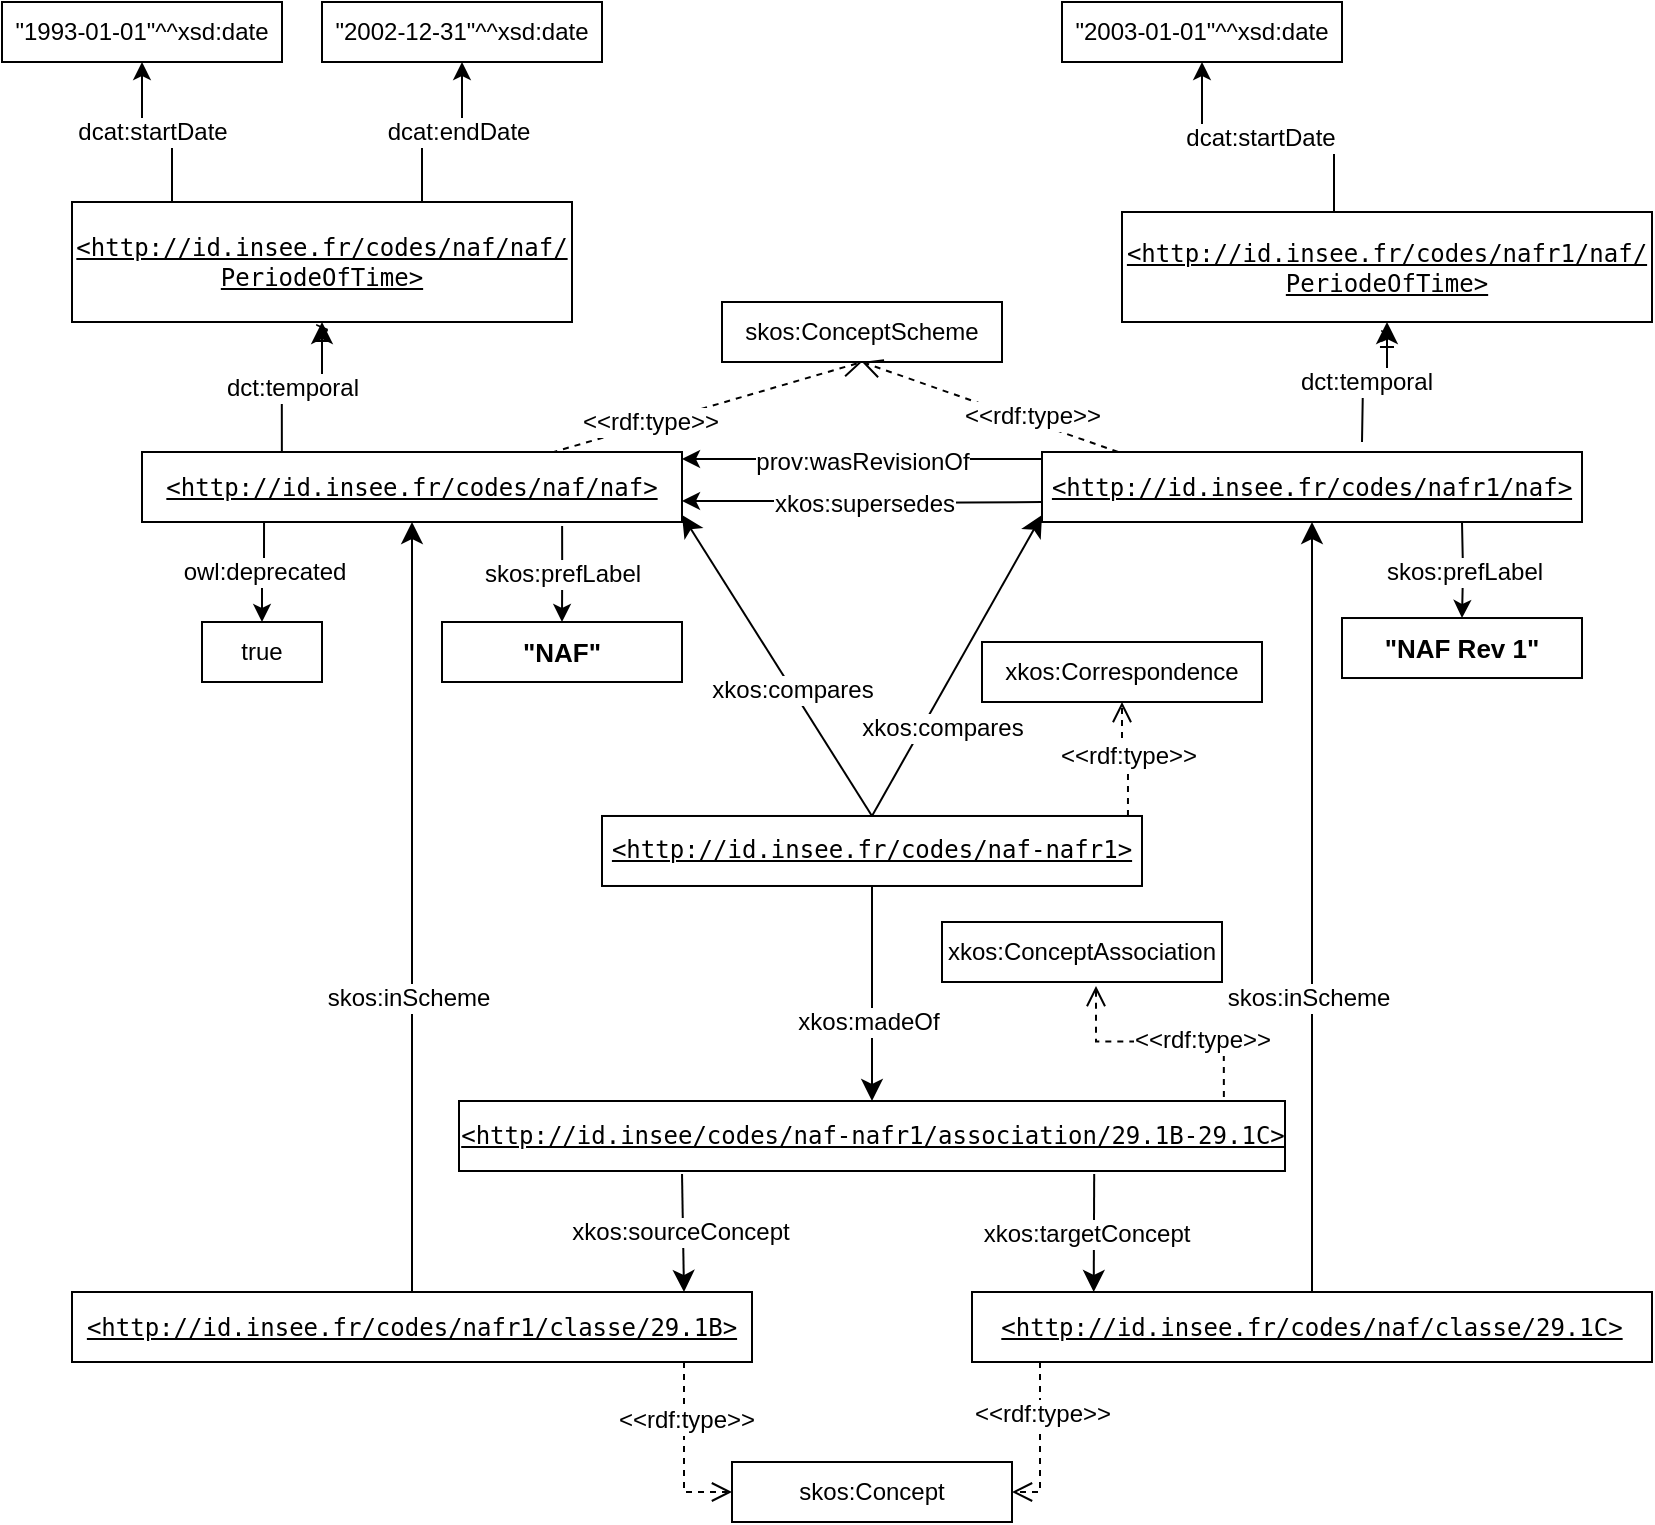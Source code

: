 <mxfile version="16.6.4" type="github" pages="2">
  <diagram id="9ppDih5YOD3AmxmbfwJo" name="Diagram V2">
    <mxGraphModel dx="868" dy="508" grid="1" gridSize="10" guides="1" tooltips="1" connect="1" arrows="1" fold="1" page="1" pageScale="1" pageWidth="827" pageHeight="1169" math="0" shadow="0">
      <root>
        <mxCell id="lcjq12P4D_69llkglYpq-0" />
        <mxCell id="lcjq12P4D_69llkglYpq-1" parent="lcjq12P4D_69llkglYpq-0" />
        <mxCell id="OuQdZZEHFQQSed1AEhN--0" value="" style="endArrow=open;html=1;fontColor=#000099;endFill=0;dashed=1;entryX=0.5;entryY=1;entryDx=0;entryDy=0;endSize=8;exitX=0.737;exitY=0.057;exitDx=0;exitDy=0;rounded=0;exitPerimeter=0;" parent="lcjq12P4D_69llkglYpq-1" source="OuQdZZEHFQQSed1AEhN--3" target="OuQdZZEHFQQSed1AEhN--2" edge="1">
          <mxGeometry width="50" height="50" relative="1" as="geometry">
            <mxPoint x="140" y="230" as="sourcePoint" />
            <mxPoint x="13.0" y="160" as="targetPoint" />
          </mxGeometry>
        </mxCell>
        <mxCell id="OuQdZZEHFQQSed1AEhN--1" value="&amp;lt;&amp;lt;rdf:type&amp;gt;&amp;gt;" style="text;html=1;align=center;verticalAlign=middle;resizable=0;points=[];fontColor=#000000;labelBackgroundColor=#ffffff;" parent="OuQdZZEHFQQSed1AEhN--0" vertex="1" connectable="0">
          <mxGeometry x="-0.328" relative="1" as="geometry">
            <mxPoint x="1" y="-1" as="offset" />
          </mxGeometry>
        </mxCell>
        <mxCell id="OuQdZZEHFQQSed1AEhN--2" value="skos:ConceptScheme" style="rounded=0;whiteSpace=wrap;html=1;snapToPoint=1;points=[[0.1,0],[0.2,0],[0.3,0],[0.4,0],[0.5,0],[0.6,0],[0.7,0],[0.8,0],[0.9,0],[0,0.1],[0,0.3],[0,0.5],[0,0.7],[0,0.9],[0.1,1],[0.2,1],[0.3,1],[0.4,1],[0.5,1],[0.6,1],[0.7,1],[0.8,1],[0.9,1],[1,0.1],[1,0.3],[1,0.5],[1,0.7],[1,0.9]];" parent="lcjq12P4D_69llkglYpq-1" vertex="1">
          <mxGeometry x="380" y="150" width="140" height="30" as="geometry" />
        </mxCell>
        <mxCell id="OuQdZZEHFQQSed1AEhN--3" value="&lt;pre class=&quot;nohighlight&quot;&gt;&lt;u&gt;&amp;lt;http://id.insee.fr/codes/naf/naf&amp;gt;&lt;/u&gt;&lt;/pre&gt;" style="rounded=0;whiteSpace=wrap;html=1;snapToPoint=1;points=[[0.1,0],[0.2,0],[0.3,0],[0.4,0],[0.5,0],[0.6,0],[0.7,0],[0.8,0],[0.9,0],[0,0.1],[0,0.3],[0,0.5],[0,0.7],[0,0.9],[0.1,1],[0.2,1],[0.3,1],[0.4,1],[0.5,1],[0.6,1],[0.7,1],[0.8,1],[0.9,1],[1,0.1],[1,0.3],[1,0.5],[1,0.7],[1,0.9]];" parent="lcjq12P4D_69llkglYpq-1" vertex="1">
          <mxGeometry x="90" y="225" width="270" height="35" as="geometry" />
        </mxCell>
        <mxCell id="OuQdZZEHFQQSed1AEhN--15" value="" style="endArrow=open;html=1;fontColor=#000099;endFill=0;dashed=1;entryX=0.5;entryY=1;entryDx=0;entryDy=0;endSize=8;exitX=0.141;exitY=0;exitDx=0;exitDy=0;rounded=0;exitPerimeter=0;" parent="lcjq12P4D_69llkglYpq-1" source="OuQdZZEHFQQSed1AEhN--18" target="OuQdZZEHFQQSed1AEhN--2" edge="1">
          <mxGeometry width="50" height="50" relative="1" as="geometry">
            <mxPoint x="590" y="230" as="sourcePoint" />
            <mxPoint x="463.0" y="160" as="targetPoint" />
          </mxGeometry>
        </mxCell>
        <mxCell id="OuQdZZEHFQQSed1AEhN--16" value="&amp;lt;&amp;lt;rdf:type&amp;gt;&amp;gt;" style="text;html=1;align=center;verticalAlign=middle;resizable=0;points=[];fontColor=#000000;labelBackgroundColor=#ffffff;" parent="OuQdZZEHFQQSed1AEhN--15" vertex="1" connectable="0">
          <mxGeometry x="-0.328" relative="1" as="geometry">
            <mxPoint y="-3" as="offset" />
          </mxGeometry>
        </mxCell>
        <mxCell id="OuQdZZEHFQQSed1AEhN--19" style="edgeStyle=orthogonalEdgeStyle;rounded=0;orthogonalLoop=1;jettySize=auto;html=1;exitX=0;exitY=0.1;exitDx=0;exitDy=0;entryX=1;entryY=0.1;entryDx=0;entryDy=0;" parent="lcjq12P4D_69llkglYpq-1" source="OuQdZZEHFQQSed1AEhN--18" target="OuQdZZEHFQQSed1AEhN--3" edge="1">
          <mxGeometry relative="1" as="geometry" />
        </mxCell>
        <mxCell id="yx_qY9X_HHnGIZW6z2Pu-0" value="prov:wasRevisionOf" style="edgeLabel;html=1;align=center;verticalAlign=middle;resizable=0;points=[];fontSize=12;" parent="OuQdZZEHFQQSed1AEhN--19" vertex="1" connectable="0">
          <mxGeometry x="0.267" y="4" relative="1" as="geometry">
            <mxPoint x="24" y="-3" as="offset" />
          </mxGeometry>
        </mxCell>
        <mxCell id="OuQdZZEHFQQSed1AEhN--18" value="&lt;pre class=&quot;nohighlight&quot;&gt;&lt;u&gt;&amp;lt;http://id.insee.fr/codes/nafr1/naf&amp;gt;&lt;/u&gt;&lt;/pre&gt;" style="rounded=0;whiteSpace=wrap;html=1;snapToPoint=1;points=[[0.1,0],[0.2,0],[0.3,0],[0.4,0],[0.5,0],[0.6,0],[0.7,0],[0.8,0],[0.9,0],[0,0.1],[0,0.3],[0,0.5],[0,0.7],[0,0.9],[0.1,1],[0.2,1],[0.3,1],[0.4,1],[0.5,1],[0.6,1],[0.7,1],[0.8,1],[0.9,1],[1,0.1],[1,0.3],[1,0.5],[1,0.7],[1,0.9]];" parent="lcjq12P4D_69llkglYpq-1" vertex="1">
          <mxGeometry x="540" y="225" width="270" height="35" as="geometry" />
        </mxCell>
        <mxCell id="yx_qY9X_HHnGIZW6z2Pu-5" style="edgeStyle=orthogonalEdgeStyle;rounded=0;orthogonalLoop=1;jettySize=auto;html=1;entryX=1;entryY=0.7;entryDx=0;entryDy=0;" parent="lcjq12P4D_69llkglYpq-1" target="OuQdZZEHFQQSed1AEhN--3" edge="1">
          <mxGeometry relative="1" as="geometry">
            <mxPoint x="540" y="250" as="sourcePoint" />
            <mxPoint x="370" y="238.5" as="targetPoint" />
          </mxGeometry>
        </mxCell>
        <mxCell id="yx_qY9X_HHnGIZW6z2Pu-6" value="xkos:supersedes" style="edgeLabel;html=1;align=center;verticalAlign=middle;resizable=0;points=[];fontSize=12;" parent="yx_qY9X_HHnGIZW6z2Pu-5" vertex="1" connectable="0">
          <mxGeometry x="0.267" y="4" relative="1" as="geometry">
            <mxPoint x="24" y="-3" as="offset" />
          </mxGeometry>
        </mxCell>
        <mxCell id="7JEKa1wvSDgmxQDSXvCo-0" value="true" style="rounded=0;whiteSpace=wrap;html=1;snapToPoint=1;fontSize=12;" parent="lcjq12P4D_69llkglYpq-1" vertex="1">
          <mxGeometry x="120" y="310" width="60" height="30" as="geometry" />
        </mxCell>
        <mxCell id="7JEKa1wvSDgmxQDSXvCo-1" value="owl:deprecated" style="edgeStyle=orthogonalEdgeStyle;rounded=0;orthogonalLoop=1;jettySize=auto;html=1;fontSize=12;exitX=0.226;exitY=1;exitDx=0;exitDy=0;exitPerimeter=0;" parent="lcjq12P4D_69llkglYpq-1" source="OuQdZZEHFQQSed1AEhN--3" target="7JEKa1wvSDgmxQDSXvCo-0" edge="1">
          <mxGeometry relative="1" as="geometry">
            <mxPoint x="150" y="260" as="sourcePoint" />
          </mxGeometry>
        </mxCell>
        <mxCell id="ISzdMpIGYW4XXX3_IUKI-1" value="&lt;br&gt;&lt;pre class=&quot;nohighlight&quot;&gt;&lt;u&gt;&amp;lt;http://id.insee.fr/codes/naf/naf/&lt;br&gt;PeriodeOfTime&amp;gt;&lt;/u&gt;&lt;/pre&gt;&lt;u&gt;&amp;gt;&lt;/u&gt;" style="rounded=0;whiteSpace=wrap;html=1;snapToPoint=1;points=[[0.1,0],[0.2,0],[0.3,0],[0.4,0],[0.5,0],[0.6,0],[0.7,0],[0.8,0],[0.9,0],[0,0.1],[0,0.3],[0,0.5],[0,0.7],[0,0.9],[0.1,1],[0.2,1],[0.3,1],[0.4,1],[0.5,1],[0.6,1],[0.7,1],[0.8,1],[0.9,1],[1,0.1],[1,0.3],[1,0.5],[1,0.7],[1,0.9]];fontSize=12;" parent="lcjq12P4D_69llkglYpq-1" vertex="1">
          <mxGeometry x="55" y="100" width="250" height="60" as="geometry" />
        </mxCell>
        <mxCell id="ISzdMpIGYW4XXX3_IUKI-2" value="" style="endArrow=classic;html=1;entryX=0.5;entryY=1;entryDx=0;entryDy=0;endSize=8;rounded=0;fontSize=12;edgeStyle=orthogonalEdgeStyle;exitX=0.259;exitY=0;exitDx=0;exitDy=0;exitPerimeter=0;" parent="lcjq12P4D_69llkglYpq-1" source="OuQdZZEHFQQSed1AEhN--3" target="ISzdMpIGYW4XXX3_IUKI-1" edge="1">
          <mxGeometry width="50" height="50" relative="1" as="geometry">
            <mxPoint x="160" y="230" as="sourcePoint" />
            <mxPoint x="480" y="445" as="targetPoint" />
          </mxGeometry>
        </mxCell>
        <mxCell id="ISzdMpIGYW4XXX3_IUKI-3" value="dct:temporal" style="text;html=1;align=center;verticalAlign=middle;resizable=0;points=[];labelBackgroundColor=#ffffff;fontSize=12;" parent="ISzdMpIGYW4XXX3_IUKI-2" vertex="1" connectable="0">
          <mxGeometry x="-0.127" relative="1" as="geometry">
            <mxPoint as="offset" />
          </mxGeometry>
        </mxCell>
        <mxCell id="ISzdMpIGYW4XXX3_IUKI-6" value="&quot;1993-01-01&quot;^^xsd:date" style="rounded=0;whiteSpace=wrap;html=1;snapToPoint=1;fontSize=12;" parent="lcjq12P4D_69llkglYpq-1" vertex="1">
          <mxGeometry x="20" width="140" height="30" as="geometry" />
        </mxCell>
        <mxCell id="ISzdMpIGYW4XXX3_IUKI-7" value="dcat:startDate" style="edgeStyle=orthogonalEdgeStyle;rounded=0;orthogonalLoop=1;jettySize=auto;html=1;exitX=0.2;exitY=0;exitDx=0;exitDy=0;fontSize=12;" parent="lcjq12P4D_69llkglYpq-1" source="ISzdMpIGYW4XXX3_IUKI-1" target="ISzdMpIGYW4XXX3_IUKI-6" edge="1">
          <mxGeometry x="0.064" relative="1" as="geometry">
            <mxPoint as="offset" />
          </mxGeometry>
        </mxCell>
        <mxCell id="YfpkQbYx1Hv9M5nSTWcQ-0" value="dcat:endDate" style="edgeStyle=orthogonalEdgeStyle;rounded=0;orthogonalLoop=1;jettySize=auto;html=1;exitX=0.7;exitY=0;exitDx=0;exitDy=0;fontSize=12;entryX=0.5;entryY=1;entryDx=0;entryDy=0;" parent="lcjq12P4D_69llkglYpq-1" source="ISzdMpIGYW4XXX3_IUKI-1" target="YfpkQbYx1Hv9M5nSTWcQ-1" edge="1">
          <mxGeometry x="0.167" relative="1" as="geometry">
            <mxPoint x="140" y="150" as="sourcePoint" />
            <mxPoint x="260" y="90" as="targetPoint" />
            <mxPoint as="offset" />
          </mxGeometry>
        </mxCell>
        <mxCell id="YfpkQbYx1Hv9M5nSTWcQ-1" value="&quot;2002-12-31&quot;^^xsd:date" style="rounded=0;whiteSpace=wrap;html=1;snapToPoint=1;fontSize=12;" parent="lcjq12P4D_69llkglYpq-1" vertex="1">
          <mxGeometry x="180" width="140" height="30" as="geometry" />
        </mxCell>
        <mxCell id="vST9lmtxhEGWdHNGVFOp-0" value="" style="endArrow=classic;html=1;endSize=8;rounded=0;fontSize=12;edgeStyle=orthogonalEdgeStyle;entryX=0.5;entryY=1;entryDx=0;entryDy=0;" parent="lcjq12P4D_69llkglYpq-1" target="vST9lmtxhEGWdHNGVFOp-2" edge="1">
          <mxGeometry width="50" height="50" relative="1" as="geometry">
            <mxPoint x="700" y="220" as="sourcePoint" />
            <mxPoint x="621" y="90" as="targetPoint" />
          </mxGeometry>
        </mxCell>
        <mxCell id="vST9lmtxhEGWdHNGVFOp-1" value="dct:temporal" style="text;html=1;align=center;verticalAlign=middle;resizable=0;points=[];labelBackgroundColor=#ffffff;fontSize=12;" parent="vST9lmtxhEGWdHNGVFOp-0" vertex="1" connectable="0">
          <mxGeometry x="-0.127" relative="1" as="geometry">
            <mxPoint as="offset" />
          </mxGeometry>
        </mxCell>
        <mxCell id="vST9lmtxhEGWdHNGVFOp-2" value="&lt;br&gt;&lt;pre class=&quot;nohighlight&quot;&gt;&lt;u&gt;&amp;lt;http://id.insee.fr/codes/nafr1/naf/&lt;br&gt;PeriodeOfTime&amp;gt;&lt;/u&gt;&lt;/pre&gt;&lt;u&gt;&amp;gt;&lt;/u&gt;" style="rounded=0;whiteSpace=wrap;html=1;snapToPoint=1;points=[[0.1,0],[0.2,0],[0.3,0],[0.4,0],[0.5,0],[0.6,0],[0.7,0],[0.8,0],[0.9,0],[0,0.1],[0,0.3],[0,0.5],[0,0.7],[0,0.9],[0.1,1],[0.2,1],[0.3,1],[0.4,1],[0.5,1],[0.6,1],[0.7,1],[0.8,1],[0.9,1],[1,0.1],[1,0.3],[1,0.5],[1,0.7],[1,0.9]];fontSize=12;" parent="lcjq12P4D_69llkglYpq-1" vertex="1">
          <mxGeometry x="580" y="105" width="265" height="55" as="geometry" />
        </mxCell>
        <mxCell id="vST9lmtxhEGWdHNGVFOp-4" value="&quot;2003-01-01&quot;^^xsd:date" style="rounded=0;whiteSpace=wrap;html=1;snapToPoint=1;fontSize=12;" parent="lcjq12P4D_69llkglYpq-1" vertex="1">
          <mxGeometry x="550" width="140" height="30" as="geometry" />
        </mxCell>
        <mxCell id="vST9lmtxhEGWdHNGVFOp-5" value="dcat:startDate" style="edgeStyle=orthogonalEdgeStyle;rounded=0;orthogonalLoop=1;jettySize=auto;html=1;exitX=0.4;exitY=0;exitDx=0;exitDy=0;fontSize=12;" parent="lcjq12P4D_69llkglYpq-1" source="vST9lmtxhEGWdHNGVFOp-2" target="vST9lmtxhEGWdHNGVFOp-4" edge="1">
          <mxGeometry x="0.064" relative="1" as="geometry">
            <mxPoint x="590" y="110" as="sourcePoint" />
            <mxPoint as="offset" />
          </mxGeometry>
        </mxCell>
        <mxCell id="vST9lmtxhEGWdHNGVFOp-6" value="&lt;font style=&quot;font-size: 13px&quot;&gt;&lt;b&gt;&quot;NAF&quot;&lt;/b&gt;&lt;/font&gt;" style="rounded=0;whiteSpace=wrap;html=1;snapToPoint=1;fontSize=12;" parent="lcjq12P4D_69llkglYpq-1" vertex="1">
          <mxGeometry x="240" y="310" width="120" height="30" as="geometry" />
        </mxCell>
        <mxCell id="vST9lmtxhEGWdHNGVFOp-7" value="skos:prefLabel" style="edgeStyle=orthogonalEdgeStyle;rounded=0;orthogonalLoop=1;jettySize=auto;html=1;fontSize=12;exitX=0.778;exitY=1.057;exitDx=0;exitDy=0;exitPerimeter=0;" parent="lcjq12P4D_69llkglYpq-1" source="OuQdZZEHFQQSed1AEhN--3" target="vST9lmtxhEGWdHNGVFOp-6" edge="1">
          <mxGeometry relative="1" as="geometry">
            <mxPoint x="300" y="260" as="sourcePoint" />
          </mxGeometry>
        </mxCell>
        <mxCell id="vST9lmtxhEGWdHNGVFOp-8" value="&lt;font style=&quot;font-size: 13px&quot;&gt;&lt;b&gt;&quot;NAF Rev 1&quot;&lt;/b&gt;&lt;/font&gt;" style="rounded=0;whiteSpace=wrap;html=1;snapToPoint=1;fontSize=12;" parent="lcjq12P4D_69llkglYpq-1" vertex="1">
          <mxGeometry x="690" y="308.01" width="120" height="30" as="geometry" />
        </mxCell>
        <mxCell id="vST9lmtxhEGWdHNGVFOp-9" value="skos:prefLabel" style="edgeStyle=orthogonalEdgeStyle;rounded=0;orthogonalLoop=1;jettySize=auto;html=1;fontSize=12;" parent="lcjq12P4D_69llkglYpq-1" target="vST9lmtxhEGWdHNGVFOp-8" edge="1">
          <mxGeometry relative="1" as="geometry">
            <mxPoint x="750" y="260" as="sourcePoint" />
          </mxGeometry>
        </mxCell>
        <mxCell id="NIlG323Xyj8o4IyE_6QM-0" value="&lt;pre class=&quot;nohighlight&quot;&gt;&lt;u&gt;&amp;lt;http://id.insee.fr/codes/naf-nafr1&amp;gt;&lt;/u&gt;&lt;/pre&gt;" style="rounded=0;whiteSpace=wrap;html=1;snapToPoint=1;points=[[0.1,0],[0.2,0],[0.3,0],[0.4,0],[0.5,0],[0.6,0],[0.7,0],[0.8,0],[0.9,0],[0,0.1],[0,0.3],[0,0.5],[0,0.7],[0,0.9],[0.1,1],[0.2,1],[0.3,1],[0.4,1],[0.5,1],[0.6,1],[0.7,1],[0.8,1],[0.9,1],[1,0.1],[1,0.3],[1,0.5],[1,0.7],[1,0.9]];" parent="lcjq12P4D_69llkglYpq-1" vertex="1">
          <mxGeometry x="320" y="406.99" width="270" height="35" as="geometry" />
        </mxCell>
        <mxCell id="9NP3h25YaKEncPSyTTvU-2" value="" style="endArrow=classic;html=1;exitX=0.5;exitY=0;exitDx=0;exitDy=0;entryX=1;entryY=0.9;entryDx=0;entryDy=0;endSize=8;rounded=0;fontSize=12;" parent="lcjq12P4D_69llkglYpq-1" source="NIlG323Xyj8o4IyE_6QM-0" target="OuQdZZEHFQQSed1AEhN--3" edge="1">
          <mxGeometry width="50" height="50" relative="1" as="geometry">
            <mxPoint x="323.0" y="615" as="sourcePoint" />
            <mxPoint x="520" y="615" as="targetPoint" />
          </mxGeometry>
        </mxCell>
        <mxCell id="9NP3h25YaKEncPSyTTvU-3" value="xkos:compares" style="text;html=1;align=center;verticalAlign=middle;resizable=0;points=[];labelBackgroundColor=#ffffff;fontSize=12;" parent="9NP3h25YaKEncPSyTTvU-2" vertex="1" connectable="0">
          <mxGeometry x="-0.127" relative="1" as="geometry">
            <mxPoint x="1" y="2" as="offset" />
          </mxGeometry>
        </mxCell>
        <mxCell id="9NP3h25YaKEncPSyTTvU-4" value="" style="endArrow=classic;html=1;exitX=0.5;exitY=0;exitDx=0;exitDy=0;entryX=0;entryY=0.9;entryDx=0;entryDy=0;endSize=8;rounded=0;fontSize=12;" parent="lcjq12P4D_69llkglYpq-1" source="NIlG323Xyj8o4IyE_6QM-0" target="OuQdZZEHFQQSed1AEhN--18" edge="1">
          <mxGeometry width="50" height="50" relative="1" as="geometry">
            <mxPoint x="465" y="430" as="sourcePoint" />
            <mxPoint x="370" y="266.5" as="targetPoint" />
          </mxGeometry>
        </mxCell>
        <mxCell id="9NP3h25YaKEncPSyTTvU-5" value="xkos:compares" style="text;html=1;align=center;verticalAlign=middle;resizable=0;points=[];labelBackgroundColor=#ffffff;fontSize=12;" parent="9NP3h25YaKEncPSyTTvU-4" vertex="1" connectable="0">
          <mxGeometry x="-0.127" relative="1" as="geometry">
            <mxPoint x="-2" y="21" as="offset" />
          </mxGeometry>
        </mxCell>
        <mxCell id="9NP3h25YaKEncPSyTTvU-6" value="&lt;pre class=&quot;nohighlight&quot;&gt;&lt;u&gt;&amp;lt;http://id.insee.fr/codes/nafr1/classe/29.1B&amp;gt;&lt;/u&gt;&lt;/pre&gt;" style="rounded=0;whiteSpace=wrap;html=1;snapToPoint=1;points=[[0.1,0],[0.2,0],[0.3,0],[0.4,0],[0.5,0],[0.6,0],[0.7,0],[0.8,0],[0.9,0],[0,0.1],[0,0.3],[0,0.5],[0,0.7],[0,0.9],[0.1,1],[0.2,1],[0.3,1],[0.4,1],[0.5,1],[0.6,1],[0.7,1],[0.8,1],[0.9,1],[1,0.1],[1,0.3],[1,0.5],[1,0.7],[1,0.9]];" parent="lcjq12P4D_69llkglYpq-1" vertex="1">
          <mxGeometry x="55" y="645" width="340" height="35" as="geometry" />
        </mxCell>
        <mxCell id="9NP3h25YaKEncPSyTTvU-7" value="&lt;pre class=&quot;nohighlight&quot;&gt;&lt;u&gt;&amp;lt;http://id.insee.fr/codes/naf/classe/29.1C&amp;gt;&lt;/u&gt;&lt;/pre&gt;" style="rounded=0;whiteSpace=wrap;html=1;snapToPoint=1;points=[[0.1,0],[0.2,0],[0.3,0],[0.4,0],[0.5,0],[0.6,0],[0.7,0],[0.8,0],[0.9,0],[0,0.1],[0,0.3],[0,0.5],[0,0.7],[0,0.9],[0.1,1],[0.2,1],[0.3,1],[0.4,1],[0.5,1],[0.6,1],[0.7,1],[0.8,1],[0.9,1],[1,0.1],[1,0.3],[1,0.5],[1,0.7],[1,0.9]];" parent="lcjq12P4D_69llkglYpq-1" vertex="1">
          <mxGeometry x="505" y="645" width="340" height="35" as="geometry" />
        </mxCell>
        <mxCell id="9NP3h25YaKEncPSyTTvU-8" value="" style="endArrow=classic;html=1;exitX=0.5;exitY=0;exitDx=0;exitDy=0;entryX=0.5;entryY=1;entryDx=0;entryDy=0;endSize=8;rounded=0;fontSize=12;" parent="lcjq12P4D_69llkglYpq-1" source="9NP3h25YaKEncPSyTTvU-6" target="OuQdZZEHFQQSed1AEhN--3" edge="1">
          <mxGeometry width="50" height="50" relative="1" as="geometry">
            <mxPoint x="465" y="430" as="sourcePoint" />
            <mxPoint x="550" y="266.5" as="targetPoint" />
          </mxGeometry>
        </mxCell>
        <mxCell id="9NP3h25YaKEncPSyTTvU-9" value="skos:inScheme" style="text;html=1;align=center;verticalAlign=middle;resizable=0;points=[];labelBackgroundColor=#ffffff;fontSize=12;" parent="9NP3h25YaKEncPSyTTvU-8" vertex="1" connectable="0">
          <mxGeometry x="-0.127" relative="1" as="geometry">
            <mxPoint x="-2" y="21" as="offset" />
          </mxGeometry>
        </mxCell>
        <mxCell id="9NP3h25YaKEncPSyTTvU-10" value="" style="endArrow=classic;html=1;exitX=0.5;exitY=0;exitDx=0;exitDy=0;endSize=8;rounded=0;fontSize=12;" parent="lcjq12P4D_69llkglYpq-1" source="9NP3h25YaKEncPSyTTvU-7" target="OuQdZZEHFQQSed1AEhN--18" edge="1">
          <mxGeometry width="50" height="50" relative="1" as="geometry">
            <mxPoint x="235" y="590" as="sourcePoint" />
            <mxPoint x="235" y="270" as="targetPoint" />
          </mxGeometry>
        </mxCell>
        <mxCell id="9NP3h25YaKEncPSyTTvU-11" value="skos:inScheme" style="text;html=1;align=center;verticalAlign=middle;resizable=0;points=[];labelBackgroundColor=#ffffff;fontSize=12;" parent="9NP3h25YaKEncPSyTTvU-10" vertex="1" connectable="0">
          <mxGeometry x="-0.127" relative="1" as="geometry">
            <mxPoint x="-2" y="21" as="offset" />
          </mxGeometry>
        </mxCell>
        <mxCell id="9NP3h25YaKEncPSyTTvU-12" value="&lt;pre class=&quot;nohighlight&quot;&gt;&lt;u&gt;&amp;lt;http://id.insee/codes/naf-nafr1/association/29.1B-29.1C&amp;gt;&lt;/u&gt;&lt;/pre&gt;" style="rounded=0;whiteSpace=wrap;html=1;snapToPoint=1;points=[[0.1,0],[0.2,0],[0.3,0],[0.4,0],[0.5,0],[0.6,0],[0.7,0],[0.8,0],[0.9,0],[0,0.1],[0,0.3],[0,0.5],[0,0.7],[0,0.9],[0.1,1],[0.2,1],[0.3,1],[0.4,1],[0.5,1],[0.6,1],[0.7,1],[0.8,1],[0.9,1],[1,0.1],[1,0.3],[1,0.5],[1,0.7],[1,0.9]];" parent="lcjq12P4D_69llkglYpq-1" vertex="1">
          <mxGeometry x="248.5" y="549.5" width="413" height="35" as="geometry" />
        </mxCell>
        <mxCell id="9NP3h25YaKEncPSyTTvU-13" value="" style="endArrow=open;html=1;fontColor=#000099;endFill=0;dashed=1;entryX=0.5;entryY=1;entryDx=0;entryDy=0;endSize=8;rounded=0;edgeStyle=orthogonalEdgeStyle;exitX=0.974;exitY=0;exitDx=0;exitDy=0;exitPerimeter=0;" parent="lcjq12P4D_69llkglYpq-1" source="NIlG323Xyj8o4IyE_6QM-0" target="9NP3h25YaKEncPSyTTvU-15" edge="1">
          <mxGeometry width="50" height="50" relative="1" as="geometry">
            <mxPoint x="580" y="420" as="sourcePoint" />
            <mxPoint x="303.0" y="353.01" as="targetPoint" />
          </mxGeometry>
        </mxCell>
        <mxCell id="9NP3h25YaKEncPSyTTvU-14" value="&amp;lt;&amp;lt;rdf:type&amp;gt;&amp;gt;" style="text;html=1;align=center;verticalAlign=middle;resizable=0;points=[];fontColor=#000000;labelBackgroundColor=#ffffff;" parent="9NP3h25YaKEncPSyTTvU-13" vertex="1" connectable="0">
          <mxGeometry x="-0.328" relative="1" as="geometry">
            <mxPoint y="-10" as="offset" />
          </mxGeometry>
        </mxCell>
        <mxCell id="9NP3h25YaKEncPSyTTvU-15" value="xkos:Correspondence" style="rounded=0;whiteSpace=wrap;html=1;snapToPoint=1;points=[[0.1,0],[0.2,0],[0.3,0],[0.4,0],[0.5,0],[0.6,0],[0.7,0],[0.8,0],[0.9,0],[0,0.1],[0,0.3],[0,0.5],[0,0.7],[0,0.9],[0.1,1],[0.2,1],[0.3,1],[0.4,1],[0.5,1],[0.6,1],[0.7,1],[0.8,1],[0.9,1],[1,0.1],[1,0.3],[1,0.5],[1,0.7],[1,0.9]];" parent="lcjq12P4D_69llkglYpq-1" vertex="1">
          <mxGeometry x="510" y="320" width="140" height="30" as="geometry" />
        </mxCell>
        <mxCell id="9NP3h25YaKEncPSyTTvU-16" value="xkos:ConceptAssociation" style="rounded=0;whiteSpace=wrap;html=1;snapToPoint=1;points=[[0.1,0],[0.2,0],[0.3,0],[0.4,0],[0.5,0],[0.6,0],[0.7,0],[0.8,0],[0.9,0],[0,0.1],[0,0.3],[0,0.5],[0,0.7],[0,0.9],[0.1,1],[0.2,1],[0.3,1],[0.4,1],[0.5,1],[0.6,1],[0.7,1],[0.8,1],[0.9,1],[1,0.1],[1,0.3],[1,0.5],[1,0.7],[1,0.9]];" parent="lcjq12P4D_69llkglYpq-1" vertex="1">
          <mxGeometry x="490" y="460" width="140" height="30" as="geometry" />
        </mxCell>
        <mxCell id="9NP3h25YaKEncPSyTTvU-17" value="" style="endArrow=open;html=1;fontColor=#000099;endFill=0;dashed=1;entryX=0.55;entryY=1.067;entryDx=0;entryDy=0;endSize=8;rounded=0;edgeStyle=orthogonalEdgeStyle;exitX=0.926;exitY=-0.057;exitDx=0;exitDy=0;exitPerimeter=0;entryPerimeter=0;" parent="lcjq12P4D_69llkglYpq-1" source="9NP3h25YaKEncPSyTTvU-12" target="9NP3h25YaKEncPSyTTvU-16" edge="1">
          <mxGeometry width="50" height="50" relative="1" as="geometry">
            <mxPoint x="590" y="430" as="sourcePoint" />
            <mxPoint x="590" y="383.01" as="targetPoint" />
          </mxGeometry>
        </mxCell>
        <mxCell id="9NP3h25YaKEncPSyTTvU-18" value="&amp;lt;&amp;lt;rdf:type&amp;gt;&amp;gt;" style="text;html=1;align=center;verticalAlign=middle;resizable=0;points=[];fontColor=#000000;labelBackgroundColor=#ffffff;" parent="9NP3h25YaKEncPSyTTvU-17" vertex="1" connectable="0">
          <mxGeometry x="-0.328" relative="1" as="geometry">
            <mxPoint x="1" y="-1" as="offset" />
          </mxGeometry>
        </mxCell>
        <mxCell id="9NP3h25YaKEncPSyTTvU-19" value="" style="endArrow=classic;html=1;exitX=0.5;exitY=1;exitDx=0;exitDy=0;entryX=0.5;entryY=0;entryDx=0;entryDy=0;endSize=8;rounded=0;fontSize=12;" parent="lcjq12P4D_69llkglYpq-1" source="NIlG323Xyj8o4IyE_6QM-0" target="9NP3h25YaKEncPSyTTvU-12" edge="1">
          <mxGeometry width="50" height="50" relative="1" as="geometry">
            <mxPoint x="465" y="416.99" as="sourcePoint" />
            <mxPoint x="550" y="266.5" as="targetPoint" />
          </mxGeometry>
        </mxCell>
        <mxCell id="9NP3h25YaKEncPSyTTvU-20" value="xkos:madeOf" style="text;html=1;align=center;verticalAlign=middle;resizable=0;points=[];labelBackgroundColor=#ffffff;fontSize=12;" parent="9NP3h25YaKEncPSyTTvU-19" vertex="1" connectable="0">
          <mxGeometry x="-0.127" relative="1" as="geometry">
            <mxPoint x="-2" y="21" as="offset" />
          </mxGeometry>
        </mxCell>
        <mxCell id="9NP3h25YaKEncPSyTTvU-21" value="" style="endArrow=classic;html=1;entryX=0.9;entryY=0;entryDx=0;entryDy=0;endSize=8;rounded=0;fontSize=12;exitX=0.27;exitY=1.043;exitDx=0;exitDy=0;exitPerimeter=0;" parent="lcjq12P4D_69llkglYpq-1" source="9NP3h25YaKEncPSyTTvU-12" target="9NP3h25YaKEncPSyTTvU-6" edge="1">
          <mxGeometry width="50" height="50" relative="1" as="geometry">
            <mxPoint x="450" y="630" as="sourcePoint" />
            <mxPoint x="465" y="550" as="targetPoint" />
          </mxGeometry>
        </mxCell>
        <mxCell id="9NP3h25YaKEncPSyTTvU-22" value="xkos:sourceConcept" style="text;html=1;align=center;verticalAlign=middle;resizable=0;points=[];labelBackgroundColor=#ffffff;fontSize=12;" parent="9NP3h25YaKEncPSyTTvU-21" vertex="1" connectable="0">
          <mxGeometry x="-0.127" relative="1" as="geometry">
            <mxPoint x="-2" y="3" as="offset" />
          </mxGeometry>
        </mxCell>
        <mxCell id="9NP3h25YaKEncPSyTTvU-23" value="" style="endArrow=classic;html=1;entryX=0.179;entryY=0;entryDx=0;entryDy=0;endSize=8;rounded=0;fontSize=12;entryPerimeter=0;exitX=0.769;exitY=1.043;exitDx=0;exitDy=0;exitPerimeter=0;" parent="lcjq12P4D_69llkglYpq-1" source="9NP3h25YaKEncPSyTTvU-12" target="9NP3h25YaKEncPSyTTvU-7" edge="1">
          <mxGeometry width="50" height="50" relative="1" as="geometry">
            <mxPoint x="630" y="610" as="sourcePoint" />
            <mxPoint x="405" y="658.5" as="targetPoint" />
          </mxGeometry>
        </mxCell>
        <mxCell id="9NP3h25YaKEncPSyTTvU-24" value="xkos:targetConcept" style="text;html=1;align=center;verticalAlign=middle;resizable=0;points=[];labelBackgroundColor=#ffffff;fontSize=12;" parent="9NP3h25YaKEncPSyTTvU-23" vertex="1" connectable="0">
          <mxGeometry x="-0.127" relative="1" as="geometry">
            <mxPoint x="-4" y="4" as="offset" />
          </mxGeometry>
        </mxCell>
        <mxCell id="9NP3h25YaKEncPSyTTvU-25" value="skos:Concept" style="rounded=0;whiteSpace=wrap;html=1;snapToPoint=1;points=[[0.1,0],[0.2,0],[0.3,0],[0.4,0],[0.5,0],[0.6,0],[0.7,0],[0.8,0],[0.9,0],[0,0.1],[0,0.3],[0,0.5],[0,0.7],[0,0.9],[0.1,1],[0.2,1],[0.3,1],[0.4,1],[0.5,1],[0.6,1],[0.7,1],[0.8,1],[0.9,1],[1,0.1],[1,0.3],[1,0.5],[1,0.7],[1,0.9]];" parent="lcjq12P4D_69llkglYpq-1" vertex="1">
          <mxGeometry x="385" y="730" width="140" height="30" as="geometry" />
        </mxCell>
        <mxCell id="9NP3h25YaKEncPSyTTvU-26" value="" style="endArrow=open;html=1;fontColor=#000099;endFill=0;dashed=1;entryX=1;entryY=0.5;entryDx=0;entryDy=0;endSize=8;rounded=0;edgeStyle=orthogonalEdgeStyle;exitX=0.1;exitY=1;exitDx=0;exitDy=0;" parent="lcjq12P4D_69llkglYpq-1" source="9NP3h25YaKEncPSyTTvU-7" target="9NP3h25YaKEncPSyTTvU-25" edge="1">
          <mxGeometry width="50" height="50" relative="1" as="geometry">
            <mxPoint x="770.02" y="638.005" as="sourcePoint" />
            <mxPoint x="790" y="483.01" as="targetPoint" />
          </mxGeometry>
        </mxCell>
        <mxCell id="9NP3h25YaKEncPSyTTvU-27" value="&amp;lt;&amp;lt;rdf:type&amp;gt;&amp;gt;" style="text;html=1;align=center;verticalAlign=middle;resizable=0;points=[];fontColor=#000000;labelBackgroundColor=#ffffff;" parent="9NP3h25YaKEncPSyTTvU-26" vertex="1" connectable="0">
          <mxGeometry x="-0.328" relative="1" as="geometry">
            <mxPoint x="1" y="-1" as="offset" />
          </mxGeometry>
        </mxCell>
        <mxCell id="9NP3h25YaKEncPSyTTvU-28" value="" style="endArrow=open;html=1;fontColor=#000099;endFill=0;dashed=1;entryX=0;entryY=0.5;entryDx=0;entryDy=0;endSize=8;rounded=0;edgeStyle=orthogonalEdgeStyle;exitX=0.9;exitY=1;exitDx=0;exitDy=0;" parent="lcjq12P4D_69llkglYpq-1" source="9NP3h25YaKEncPSyTTvU-6" target="9NP3h25YaKEncPSyTTvU-25" edge="1">
          <mxGeometry width="50" height="50" relative="1" as="geometry">
            <mxPoint x="549" y="690" as="sourcePoint" />
            <mxPoint x="535" y="755" as="targetPoint" />
          </mxGeometry>
        </mxCell>
        <mxCell id="9NP3h25YaKEncPSyTTvU-29" value="&amp;lt;&amp;lt;rdf:type&amp;gt;&amp;gt;" style="text;html=1;align=center;verticalAlign=middle;resizable=0;points=[];fontColor=#000000;labelBackgroundColor=#ffffff;" parent="9NP3h25YaKEncPSyTTvU-28" vertex="1" connectable="0">
          <mxGeometry x="-0.328" relative="1" as="geometry">
            <mxPoint x="1" y="-1" as="offset" />
          </mxGeometry>
        </mxCell>
        <mxCell id="9NP3h25YaKEncPSyTTvU-30" style="edgeStyle=none;rounded=0;orthogonalLoop=1;jettySize=auto;html=1;entryX=0;entryY=0.5;entryDx=0;entryDy=0;fontSize=12;" parent="lcjq12P4D_69llkglYpq-1" source="9NP3h25YaKEncPSyTTvU-25" target="9NP3h25YaKEncPSyTTvU-25" edge="1">
          <mxGeometry relative="1" as="geometry" />
        </mxCell>
      </root>
    </mxGraphModel>
  </diagram>
  <diagram id="s9l3PRfO2SNe8N4DwpmN" name="diagram V1">
    <mxGraphModel dx="1282" dy="793" grid="1" gridSize="10" guides="1" tooltips="1" connect="1" arrows="1" fold="1" page="1" pageScale="1" pageWidth="827" pageHeight="1169" math="0" shadow="0">
      <root>
        <mxCell id="0" />
        <mxCell id="1" parent="0" />
        <mxCell id="UN3yc_rN2kv_XTggENPB-1" value="&lt;div&gt;skos:ConceptScheme&lt;/div&gt;" style="rounded=0;whiteSpace=wrap;html=1;fillColor=#FFCC99;horizontal=1;" parent="1" vertex="1">
          <mxGeometry x="220" y="220" width="140" height="40" as="geometry" />
        </mxCell>
        <mxCell id="UN3yc_rN2kv_XTggENPB-2" value="&lt;div&gt;skos:ConceptScheme&lt;/div&gt;" style="rounded=0;whiteSpace=wrap;html=1;fillColor=#FFCC99;horizontal=1;" parent="1" vertex="1">
          <mxGeometry x="570" y="220" width="140" height="40" as="geometry" />
        </mxCell>
        <mxCell id="UN3yc_rN2kv_XTggENPB-3" value="dct:PeriodOfTime" style="rounded=0;whiteSpace=wrap;html=1;fillColor=#FFCC99;horizontal=1;" parent="1" vertex="1">
          <mxGeometry x="570" y="100" width="140" height="40" as="geometry" />
        </mxCell>
        <mxCell id="UN3yc_rN2kv_XTggENPB-4" value="" style="endArrow=classic;html=1;entryX=0.5;entryY=1;entryDx=0;entryDy=0;exitX=0.5;exitY=0;exitDx=0;exitDy=0;" parent="1" source="UN3yc_rN2kv_XTggENPB-2" target="UN3yc_rN2kv_XTggENPB-3" edge="1">
          <mxGeometry width="50" height="50" relative="1" as="geometry">
            <mxPoint x="390" y="270" as="sourcePoint" />
            <mxPoint x="440" y="220" as="targetPoint" />
            <Array as="points">
              <mxPoint x="640" y="170" />
            </Array>
          </mxGeometry>
        </mxCell>
        <mxCell id="UN3yc_rN2kv_XTggENPB-5" value="dct:PeriodOfTime" style="rounded=0;whiteSpace=wrap;html=1;fillColor=#FFCC99;horizontal=1;" parent="1" vertex="1">
          <mxGeometry x="220" y="100" width="140" height="40" as="geometry" />
        </mxCell>
        <mxCell id="UN3yc_rN2kv_XTggENPB-6" value="" style="endArrow=classic;html=1;entryX=0.5;entryY=1;entryDx=0;entryDy=0;exitX=0.5;exitY=0;exitDx=0;exitDy=0;" parent="1" source="UN3yc_rN2kv_XTggENPB-1" target="UN3yc_rN2kv_XTggENPB-5" edge="1">
          <mxGeometry width="50" height="50" relative="1" as="geometry">
            <mxPoint x="260" y="270" as="sourcePoint" />
            <mxPoint x="310" y="220" as="targetPoint" />
          </mxGeometry>
        </mxCell>
        <mxCell id="UN3yc_rN2kv_XTggENPB-7" value="dct:temporal" style="text;html=1;strokeColor=none;fillColor=none;align=center;verticalAlign=middle;whiteSpace=wrap;rounded=0;" parent="1" vertex="1">
          <mxGeometry x="630" y="180" width="90" height="10" as="geometry" />
        </mxCell>
        <mxCell id="UN3yc_rN2kv_XTggENPB-11" value="&lt;div&gt;owl:deprecated&lt;br&gt;&lt;/div&gt;&lt;div&gt;&lt;br&gt;&lt;/div&gt;" style="text;html=1;strokeColor=none;fillColor=none;align=center;verticalAlign=middle;whiteSpace=wrap;rounded=0;" parent="1" vertex="1">
          <mxGeometry x="80" y="200" width="90" height="10" as="geometry" />
        </mxCell>
        <mxCell id="UN3yc_rN2kv_XTggENPB-12" value="" style="endArrow=classic;html=1;exitX=0;exitY=0.75;exitDx=0;exitDy=0;entryX=1;entryY=0.75;entryDx=0;entryDy=0;" parent="1" source="UN3yc_rN2kv_XTggENPB-2" target="UN3yc_rN2kv_XTggENPB-1" edge="1">
          <mxGeometry width="50" height="50" relative="1" as="geometry">
            <mxPoint x="390" y="270" as="sourcePoint" />
            <mxPoint x="440" y="220" as="targetPoint" />
          </mxGeometry>
        </mxCell>
        <mxCell id="UN3yc_rN2kv_XTggENPB-13" value="xkos:supersedes" style="text;html=1;strokeColor=none;fillColor=none;align=center;verticalAlign=middle;whiteSpace=wrap;rounded=0;" parent="1" vertex="1">
          <mxGeometry x="450" y="250" width="40" height="20" as="geometry" />
        </mxCell>
        <mxCell id="UN3yc_rN2kv_XTggENPB-14" value="" style="endArrow=classic;html=1;exitX=0;exitY=0.25;exitDx=0;exitDy=0;entryX=1;entryY=0.25;entryDx=0;entryDy=0;" parent="1" source="UN3yc_rN2kv_XTggENPB-2" target="UN3yc_rN2kv_XTggENPB-1" edge="1">
          <mxGeometry width="50" height="50" relative="1" as="geometry">
            <mxPoint x="390" y="270" as="sourcePoint" />
            <mxPoint x="440" y="220" as="targetPoint" />
          </mxGeometry>
        </mxCell>
        <mxCell id="UN3yc_rN2kv_XTggENPB-16" value="prov:wasRevisionOf" style="text;html=1;strokeColor=none;fillColor=none;align=center;verticalAlign=middle;whiteSpace=wrap;rounded=0;" parent="1" vertex="1">
          <mxGeometry x="450" y="210" width="40" height="20" as="geometry" />
        </mxCell>
        <mxCell id="UN3yc_rN2kv_XTggENPB-18" value="NAFrev1" style="rounded=0;whiteSpace=wrap;html=1;fillColor=#FFCC99;horizontal=1;" parent="1" vertex="1">
          <mxGeometry x="190" y="340" width="140" height="40" as="geometry" />
        </mxCell>
        <mxCell id="UN3yc_rN2kv_XTggENPB-19" value="&lt;div&gt;NAFrev2&lt;/div&gt;" style="rounded=0;whiteSpace=wrap;html=1;fillColor=#FFCC99;horizontal=1;" parent="1" vertex="1">
          <mxGeometry x="590" y="340" width="140" height="40" as="geometry" />
        </mxCell>
        <mxCell id="UN3yc_rN2kv_XTggENPB-20" value="" style="endArrow=classic;html=1;exitX=0.5;exitY=1;exitDx=0;exitDy=0;" parent="1" source="UN3yc_rN2kv_XTggENPB-1" target="UN3yc_rN2kv_XTggENPB-18" edge="1">
          <mxGeometry width="50" height="50" relative="1" as="geometry">
            <mxPoint x="350" y="340" as="sourcePoint" />
            <mxPoint x="400" y="290" as="targetPoint" />
          </mxGeometry>
        </mxCell>
        <mxCell id="UN3yc_rN2kv_XTggENPB-22" value="" style="endArrow=classic;html=1;exitX=0.5;exitY=1;exitDx=0;exitDy=0;entryX=0.557;entryY=0.025;entryDx=0;entryDy=0;entryPerimeter=0;" parent="1" source="UN3yc_rN2kv_XTggENPB-2" target="UN3yc_rN2kv_XTggENPB-19" edge="1">
          <mxGeometry width="50" height="50" relative="1" as="geometry">
            <mxPoint x="634" y="260" as="sourcePoint" />
            <mxPoint x="610" y="342" as="targetPoint" />
          </mxGeometry>
        </mxCell>
        <mxCell id="UN3yc_rN2kv_XTggENPB-23" value="skos:prefLabel" style="text;html=1;strokeColor=none;fillColor=none;align=center;verticalAlign=middle;whiteSpace=wrap;rounded=0;" parent="1" vertex="1">
          <mxGeometry x="220" y="300" width="90" height="10" as="geometry" />
        </mxCell>
        <mxCell id="UN3yc_rN2kv_XTggENPB-24" value="skos:prefLabel" style="text;html=1;strokeColor=none;fillColor=none;align=center;verticalAlign=middle;whiteSpace=wrap;rounded=0;" parent="1" vertex="1">
          <mxGeometry x="610" y="290" width="90" height="10" as="geometry" />
        </mxCell>
        <mxCell id="UN3yc_rN2kv_XTggENPB-25" value="xkos:Correspondance" style="rounded=0;whiteSpace=wrap;html=1;fillColor=#FFCC99;horizontal=1;" parent="1" vertex="1">
          <mxGeometry x="390" y="400" width="140" height="40" as="geometry" />
        </mxCell>
        <mxCell id="UN3yc_rN2kv_XTggENPB-27" value="" style="endArrow=classic;html=1;entryX=0.864;entryY=1.025;entryDx=0;entryDy=0;entryPerimeter=0;exitX=0;exitY=0;exitDx=0;exitDy=0;" parent="1" source="UN3yc_rN2kv_XTggENPB-25" target="UN3yc_rN2kv_XTggENPB-1" edge="1">
          <mxGeometry width="50" height="50" relative="1" as="geometry">
            <mxPoint x="400" y="360" as="sourcePoint" />
            <mxPoint x="450" y="310" as="targetPoint" />
          </mxGeometry>
        </mxCell>
        <mxCell id="UN3yc_rN2kv_XTggENPB-28" value="" style="endArrow=classic;html=1;entryX=0.093;entryY=1;entryDx=0;entryDy=0;entryPerimeter=0;" parent="1" target="UN3yc_rN2kv_XTggENPB-2" edge="1">
          <mxGeometry width="50" height="50" relative="1" as="geometry">
            <mxPoint x="530" y="398" as="sourcePoint" />
            <mxPoint x="350.96" y="271" as="targetPoint" />
          </mxGeometry>
        </mxCell>
        <mxCell id="UN3yc_rN2kv_XTggENPB-29" value="xkos:ConceptAssociation" style="rounded=0;whiteSpace=wrap;html=1;fillColor=#FFCC99;horizontal=1;" parent="1" vertex="1">
          <mxGeometry x="385" y="500" width="150" height="40" as="geometry" />
        </mxCell>
        <mxCell id="UN3yc_rN2kv_XTggENPB-30" value="" style="endArrow=classic;html=1;exitX=0.5;exitY=1;exitDx=0;exitDy=0;entryX=0.5;entryY=0;entryDx=0;entryDy=0;" parent="1" source="UN3yc_rN2kv_XTggENPB-25" target="UN3yc_rN2kv_XTggENPB-29" edge="1">
          <mxGeometry width="50" height="50" relative="1" as="geometry">
            <mxPoint x="390" y="370" as="sourcePoint" />
            <mxPoint x="440" y="320" as="targetPoint" />
          </mxGeometry>
        </mxCell>
        <mxCell id="UN3yc_rN2kv_XTggENPB-31" value="xkos:madeOf" style="text;html=1;strokeColor=none;fillColor=none;align=center;verticalAlign=middle;whiteSpace=wrap;rounded=0;" parent="1" vertex="1">
          <mxGeometry x="440" y="460" width="40" height="20" as="geometry" />
        </mxCell>
        <mxCell id="UN3yc_rN2kv_XTggENPB-32" value="xkos:compares" style="text;html=1;strokeColor=none;fillColor=none;align=center;verticalAlign=middle;whiteSpace=wrap;rounded=0;" parent="1" vertex="1">
          <mxGeometry x="374" y="310" width="40" height="20" as="geometry" />
        </mxCell>
        <mxCell id="UN3yc_rN2kv_XTggENPB-33" value="xkos:compares" style="text;html=1;strokeColor=none;fillColor=none;align=center;verticalAlign=middle;whiteSpace=wrap;rounded=0;" parent="1" vertex="1">
          <mxGeometry x="520" y="310" width="40" height="20" as="geometry" />
        </mxCell>
        <mxCell id="UN3yc_rN2kv_XTggENPB-35" value="" style="endArrow=classic;html=1;exitX=0;exitY=0;exitDx=0;exitDy=0;entryX=0.5;entryY=1;entryDx=0;entryDy=0;fontColor=#E8E8E8;strokeColor=#969696;" parent="1" source="UN3yc_rN2kv_XTggENPB-1" target="UN3yc_rN2kv_XTggENPB-36" edge="1">
          <mxGeometry width="50" height="50" relative="1" as="geometry">
            <mxPoint x="120" y="200" as="sourcePoint" />
            <mxPoint x="130" y="170" as="targetPoint" />
          </mxGeometry>
        </mxCell>
        <mxCell id="UN3yc_rN2kv_XTggENPB-36" value="&lt;span class=&quot;name&quot;&gt;&quot;true&quot;^^&lt;i&gt;xsd:boolean&lt;/i&gt;&lt;/span&gt;" style="rounded=0;whiteSpace=wrap;html=1;fillColor=#FFCC99;horizontal=1;" parent="1" vertex="1">
          <mxGeometry x="50" y="130" width="140" height="40" as="geometry" />
        </mxCell>
        <mxCell id="5qeYfl_b13Zj5mHu_l6C-1" value="dct:temporal" style="text;html=1;strokeColor=none;fillColor=none;align=center;verticalAlign=middle;whiteSpace=wrap;rounded=0;" parent="1" vertex="1">
          <mxGeometry x="260" y="180" width="90" height="10" as="geometry" />
        </mxCell>
        <mxCell id="5qeYfl_b13Zj5mHu_l6C-6" value="" style="endArrow=classic;html=1;entryX=0.5;entryY=1;entryDx=0;entryDy=0;" parent="1" edge="1">
          <mxGeometry width="50" height="50" relative="1" as="geometry">
            <mxPoint x="250" y="100" as="sourcePoint" />
            <mxPoint x="250" y="70" as="targetPoint" />
            <Array as="points">
              <mxPoint x="250" y="100" />
            </Array>
          </mxGeometry>
        </mxCell>
        <mxCell id="5qeYfl_b13Zj5mHu_l6C-7" value="" style="endArrow=classic;html=1;entryX=0.5;entryY=1;entryDx=0;entryDy=0;" parent="1" edge="1">
          <mxGeometry width="50" height="50" relative="1" as="geometry">
            <mxPoint x="340" y="100" as="sourcePoint" />
            <mxPoint x="340" y="70" as="targetPoint" />
            <Array as="points">
              <mxPoint x="340" y="100" />
            </Array>
          </mxGeometry>
        </mxCell>
        <mxCell id="5qeYfl_b13Zj5mHu_l6C-8" value="&lt;pre class=&quot;nohighlight turtle&quot;&gt;&quot;2004-01-12&quot;^^xsd:date&lt;/pre&gt;" style="rounded=0;whiteSpace=wrap;html=1;fillColor=#FFCC99;horizontal=1;" parent="1" vertex="1">
          <mxGeometry x="110" y="30" width="160" height="40" as="geometry" />
        </mxCell>
        <mxCell id="5qeYfl_b13Zj5mHu_l6C-9" value="&lt;pre class=&quot;nohighlight turtle&quot;&gt;&quot;2005-02-13&quot;^^xsd:date&lt;/pre&gt;" style="rounded=0;whiteSpace=wrap;html=1;fillColor=#FFCC99;horizontal=1;" parent="1" vertex="1">
          <mxGeometry x="320" y="30" width="160" height="40" as="geometry" />
        </mxCell>
        <mxCell id="5qeYfl_b13Zj5mHu_l6C-10" value="dcat:startDate" style="text;whiteSpace=wrap;html=1;" parent="1" vertex="1">
          <mxGeometry x="170" y="70" width="100" height="30" as="geometry" />
        </mxCell>
        <mxCell id="5qeYfl_b13Zj5mHu_l6C-11" value="dcat:endDate" style="text;whiteSpace=wrap;html=1;" parent="1" vertex="1">
          <mxGeometry x="340" y="70" width="100" height="30" as="geometry" />
        </mxCell>
      </root>
    </mxGraphModel>
  </diagram>
</mxfile>

